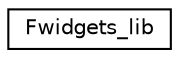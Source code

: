digraph "Graphe hiérarchique des classes"
{
 // INTERACTIVE_SVG=YES
  edge [fontname="Helvetica",fontsize="10",labelfontname="Helvetica",labelfontsize="10"];
  node [fontname="Helvetica",fontsize="10",shape=record];
  rankdir="LR";
  Node0 [label="Fwidgets_lib",height=0.2,width=0.4,color="black", fillcolor="white", style="filled",URL="$class_fwidgets__lib.html"];
}
